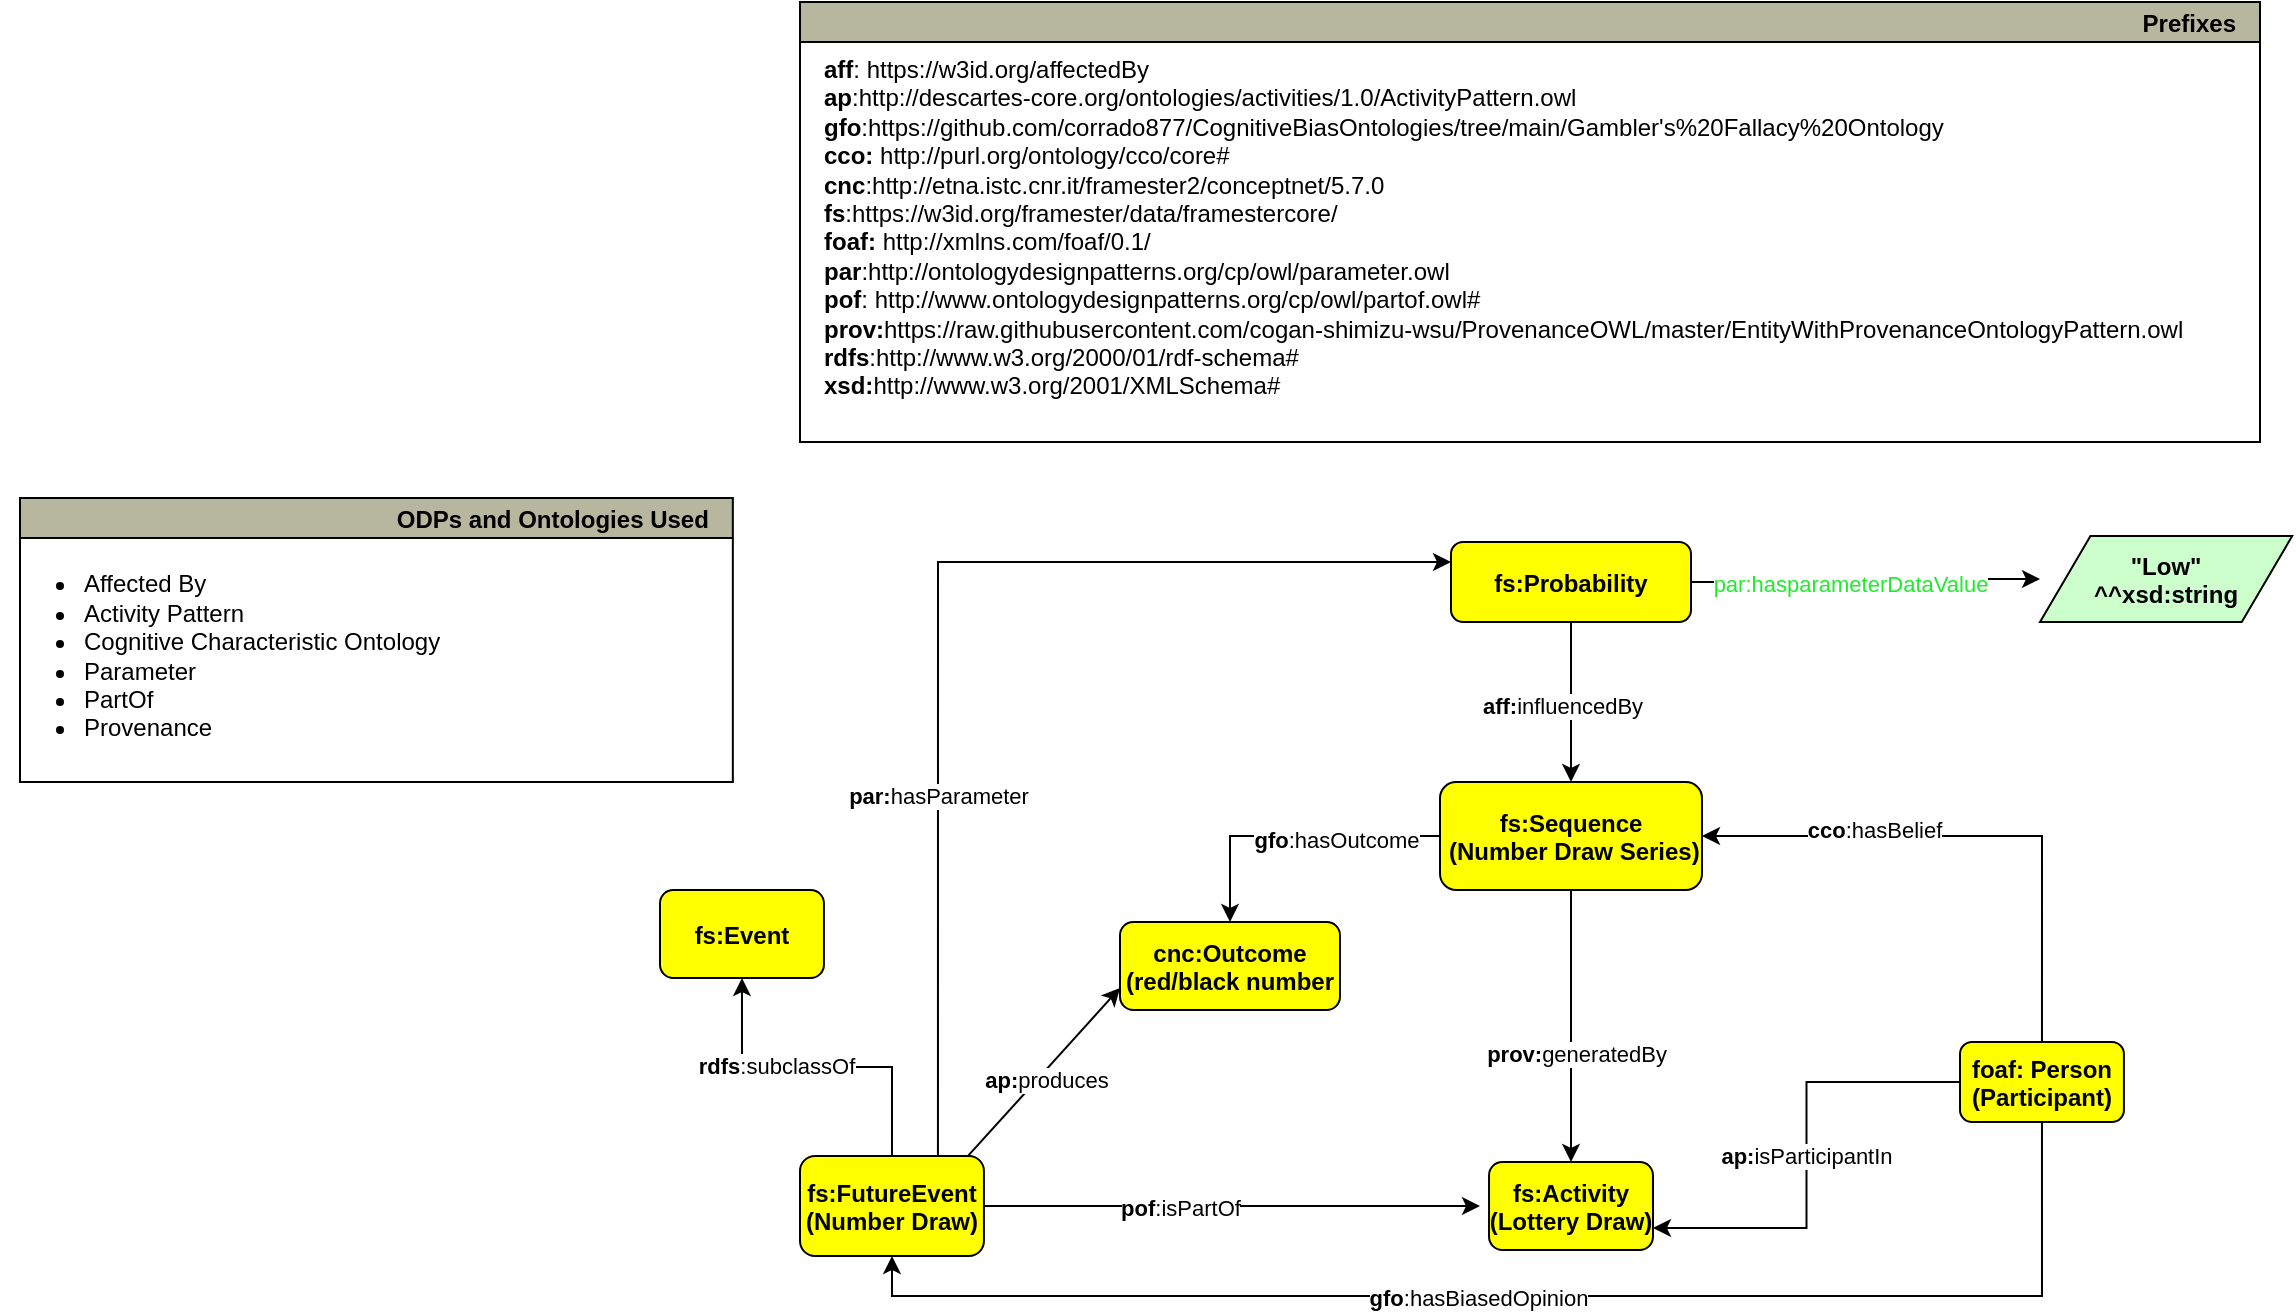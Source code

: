 <mxfile version="23.1.4" type="device">
  <diagram id="oU7lBioK2oj68UVmJGeL" name="Page-1">
    <mxGraphModel dx="1877" dy="1738" grid="1" gridSize="10" guides="1" tooltips="1" connect="1" arrows="1" fold="1" page="1" pageScale="1" pageWidth="827" pageHeight="1169" math="0" shadow="0">
      <root>
        <mxCell id="0" />
        <mxCell id="1" parent="0" />
        <mxCell id="X6dG0_ZqyGWDh663tGR5-7" style="edgeStyle=orthogonalEdgeStyle;rounded=0;orthogonalLoop=1;jettySize=auto;html=1;exitX=0;exitY=0.5;exitDx=0;exitDy=0;entryX=1;entryY=0.75;entryDx=0;entryDy=0;" parent="1" source="X6dG0_ZqyGWDh663tGR5-1" target="X6dG0_ZqyGWDh663tGR5-6" edge="1">
          <mxGeometry relative="1" as="geometry" />
        </mxCell>
        <mxCell id="X6dG0_ZqyGWDh663tGR5-11" value="&lt;b&gt;ap:&lt;/b&gt;isParticipantIn" style="edgeLabel;html=1;align=center;verticalAlign=middle;resizable=0;points=[];" parent="X6dG0_ZqyGWDh663tGR5-7" vertex="1" connectable="0">
          <mxGeometry x="0.004" y="-1" relative="1" as="geometry">
            <mxPoint as="offset" />
          </mxGeometry>
        </mxCell>
        <mxCell id="SumdyEbCF_zN64hNGDhB-1" style="edgeStyle=orthogonalEdgeStyle;rounded=0;orthogonalLoop=1;jettySize=auto;html=1;exitX=0.5;exitY=0;exitDx=0;exitDy=0;entryX=1;entryY=0.5;entryDx=0;entryDy=0;" parent="1" source="X6dG0_ZqyGWDh663tGR5-1" target="X6dG0_ZqyGWDh663tGR5-3" edge="1">
          <mxGeometry relative="1" as="geometry" />
        </mxCell>
        <mxCell id="SumdyEbCF_zN64hNGDhB-2" value="&lt;b&gt;cco&lt;/b&gt;:hasBelief" style="edgeLabel;html=1;align=center;verticalAlign=middle;resizable=0;points=[];" parent="SumdyEbCF_zN64hNGDhB-1" vertex="1" connectable="0">
          <mxGeometry x="0.374" y="-3" relative="1" as="geometry">
            <mxPoint as="offset" />
          </mxGeometry>
        </mxCell>
        <mxCell id="9v7G8ajr_uuF-SMIUNUw-16" style="edgeStyle=orthogonalEdgeStyle;rounded=0;orthogonalLoop=1;jettySize=auto;html=1;exitX=0.5;exitY=1;exitDx=0;exitDy=0;entryX=0.5;entryY=1;entryDx=0;entryDy=0;" parent="1" source="X6dG0_ZqyGWDh663tGR5-1" target="X6dG0_ZqyGWDh663tGR5-5" edge="1">
          <mxGeometry relative="1" as="geometry" />
        </mxCell>
        <mxCell id="9v7G8ajr_uuF-SMIUNUw-17" value="Text" style="edgeLabel;html=1;align=center;verticalAlign=middle;resizable=0;points=[];" parent="9v7G8ajr_uuF-SMIUNUw-16" vertex="1" connectable="0">
          <mxGeometry x="0.088" y="1" relative="1" as="geometry">
            <mxPoint as="offset" />
          </mxGeometry>
        </mxCell>
        <mxCell id="9v7G8ajr_uuF-SMIUNUw-18" value="&lt;b&gt;gfo&lt;/b&gt;:hasBiasedOpinion" style="edgeLabel;html=1;align=center;verticalAlign=middle;resizable=0;points=[];" parent="9v7G8ajr_uuF-SMIUNUw-16" vertex="1" connectable="0">
          <mxGeometry x="0.084" y="1" relative="1" as="geometry">
            <mxPoint as="offset" />
          </mxGeometry>
        </mxCell>
        <mxCell id="X6dG0_ZqyGWDh663tGR5-1" value="foaf: Person&#xa;(Participant)" style="graphMlID=n4;shape=rect;rounded=1;arcsize=30;fillColor=#ffff00;strokeColor=#000000;strokeWidth=1.0;fontStyle=1" parent="1" vertex="1">
          <mxGeometry x="640" y="260" width="81.97" height="40" as="geometry" />
        </mxCell>
        <mxCell id="X6dG0_ZqyGWDh663tGR5-2" value="fs:Event" style="graphMlID=n4;shape=rect;rounded=1;arcsize=30;fillColor=#ffff00;strokeColor=#000000;strokeWidth=1.0;fontStyle=1" parent="1" vertex="1">
          <mxGeometry x="-10.0" y="184" width="81.968" height="44" as="geometry" />
        </mxCell>
        <mxCell id="X6dG0_ZqyGWDh663tGR5-12" style="edgeStyle=orthogonalEdgeStyle;rounded=0;orthogonalLoop=1;jettySize=auto;html=1;exitX=0.5;exitY=1;exitDx=0;exitDy=0;" parent="1" source="X6dG0_ZqyGWDh663tGR5-3" target="X6dG0_ZqyGWDh663tGR5-6" edge="1">
          <mxGeometry relative="1" as="geometry" />
        </mxCell>
        <mxCell id="X6dG0_ZqyGWDh663tGR5-13" value="&lt;b&gt;prov:&lt;/b&gt;generatedBy" style="edgeLabel;html=1;align=center;verticalAlign=middle;resizable=0;points=[];" parent="X6dG0_ZqyGWDh663tGR5-12" vertex="1" connectable="0">
          <mxGeometry x="0.2" y="2" relative="1" as="geometry">
            <mxPoint as="offset" />
          </mxGeometry>
        </mxCell>
        <mxCell id="9v7G8ajr_uuF-SMIUNUw-23" style="edgeStyle=orthogonalEdgeStyle;rounded=0;orthogonalLoop=1;jettySize=auto;html=1;exitX=0;exitY=0.5;exitDx=0;exitDy=0;" parent="1" source="X6dG0_ZqyGWDh663tGR5-3" target="9v7G8ajr_uuF-SMIUNUw-22" edge="1">
          <mxGeometry relative="1" as="geometry" />
        </mxCell>
        <mxCell id="9v7G8ajr_uuF-SMIUNUw-24" value="&lt;b&gt;gfo&lt;/b&gt;:hasOutcome" style="edgeLabel;html=1;align=center;verticalAlign=middle;resizable=0;points=[];" parent="9v7G8ajr_uuF-SMIUNUw-23" vertex="1" connectable="0">
          <mxGeometry x="-0.296" y="2" relative="1" as="geometry">
            <mxPoint as="offset" />
          </mxGeometry>
        </mxCell>
        <mxCell id="X6dG0_ZqyGWDh663tGR5-3" value="fs:Sequence&#xa; (Number Draw Series)" style="graphMlID=n4;shape=rect;rounded=1;arcsize=30;fillColor=#ffff00;strokeColor=#000000;strokeWidth=1.0;fontStyle=1" parent="1" vertex="1">
          <mxGeometry x="380" y="130" width="131" height="54" as="geometry" />
        </mxCell>
        <mxCell id="SumdyEbCF_zN64hNGDhB-4" style="edgeStyle=orthogonalEdgeStyle;rounded=0;orthogonalLoop=1;jettySize=auto;html=1;exitX=0.5;exitY=0;exitDx=0;exitDy=0;entryX=0.5;entryY=1;entryDx=0;entryDy=0;" parent="1" source="X6dG0_ZqyGWDh663tGR5-5" target="X6dG0_ZqyGWDh663tGR5-2" edge="1">
          <mxGeometry relative="1" as="geometry" />
        </mxCell>
        <mxCell id="SumdyEbCF_zN64hNGDhB-5" value="&lt;b&gt;rdfs&lt;/b&gt;:subclassOf" style="edgeLabel;html=1;align=center;verticalAlign=middle;resizable=0;points=[];" parent="SumdyEbCF_zN64hNGDhB-4" vertex="1" connectable="0">
          <mxGeometry x="0.252" y="-1" relative="1" as="geometry">
            <mxPoint as="offset" />
          </mxGeometry>
        </mxCell>
        <mxCell id="9v7G8ajr_uuF-SMIUNUw-20" style="edgeStyle=orthogonalEdgeStyle;rounded=0;orthogonalLoop=1;jettySize=auto;html=1;exitX=0.75;exitY=0;exitDx=0;exitDy=0;entryX=0;entryY=0.25;entryDx=0;entryDy=0;" parent="1" source="X6dG0_ZqyGWDh663tGR5-5" target="SumdyEbCF_zN64hNGDhB-3" edge="1">
          <mxGeometry relative="1" as="geometry" />
        </mxCell>
        <mxCell id="9v7G8ajr_uuF-SMIUNUw-21" value="&lt;b style=&quot;border-color: var(--border-color);&quot;&gt;par:&lt;/b&gt;hasParameter" style="edgeLabel;html=1;align=center;verticalAlign=middle;resizable=0;points=[];" parent="9v7G8ajr_uuF-SMIUNUw-20" vertex="1" connectable="0">
          <mxGeometry x="-0.347" relative="1" as="geometry">
            <mxPoint as="offset" />
          </mxGeometry>
        </mxCell>
        <mxCell id="X6dG0_ZqyGWDh663tGR5-5" value="fs:FutureEvent&#xa;(Number Draw)" style="graphMlID=n4;shape=rect;rounded=1;arcsize=30;fillColor=#ffff00;strokeColor=#000000;strokeWidth=1.0;fontStyle=1" parent="1" vertex="1">
          <mxGeometry x="60" y="317" width="91.97" height="50" as="geometry" />
        </mxCell>
        <mxCell id="9v7G8ajr_uuF-SMIUNUw-4" style="edgeStyle=orthogonalEdgeStyle;rounded=0;orthogonalLoop=1;jettySize=auto;html=1;entryX=1;entryY=0.5;entryDx=0;entryDy=0;exitX=1;exitY=0.5;exitDx=0;exitDy=0;" parent="1" source="X6dG0_ZqyGWDh663tGR5-5" edge="1">
          <mxGeometry relative="1" as="geometry">
            <mxPoint x="400" y="342" as="targetPoint" />
            <mxPoint x="190" y="342" as="sourcePoint" />
          </mxGeometry>
        </mxCell>
        <mxCell id="9v7G8ajr_uuF-SMIUNUw-19" value="&lt;b&gt;pof&lt;/b&gt;:isPartOf" style="edgeLabel;html=1;align=center;verticalAlign=middle;resizable=0;points=[];" parent="9v7G8ajr_uuF-SMIUNUw-4" vertex="1" connectable="0">
          <mxGeometry x="-0.21" y="-1" relative="1" as="geometry">
            <mxPoint as="offset" />
          </mxGeometry>
        </mxCell>
        <mxCell id="X6dG0_ZqyGWDh663tGR5-6" value="fs:Activity&#xa;(Lottery Draw)" style="graphMlID=n4;shape=rect;rounded=1;arcsize=30;fillColor=#ffff00;strokeColor=#000000;strokeWidth=1.0;fontStyle=1" parent="1" vertex="1">
          <mxGeometry x="404.52" y="320" width="81.968" height="44" as="geometry" />
        </mxCell>
        <mxCell id="YfpaOd1gICdwj2RfuEC3-1" style="edgeStyle=orthogonalEdgeStyle;rounded=0;orthogonalLoop=1;jettySize=auto;html=1;exitX=0.5;exitY=1;exitDx=0;exitDy=0;" parent="1" source="SumdyEbCF_zN64hNGDhB-3" target="X6dG0_ZqyGWDh663tGR5-3" edge="1">
          <mxGeometry relative="1" as="geometry" />
        </mxCell>
        <mxCell id="YfpaOd1gICdwj2RfuEC3-2" value="&lt;b&gt;aff:&lt;/b&gt;influencedBy" style="edgeLabel;html=1;align=center;verticalAlign=middle;resizable=0;points=[];" parent="YfpaOd1gICdwj2RfuEC3-1" vertex="1" connectable="0">
          <mxGeometry x="0.05" y="-3" relative="1" as="geometry">
            <mxPoint x="-2" as="offset" />
          </mxGeometry>
        </mxCell>
        <mxCell id="TsAKVSYgy9pjKIJBanpu-1" style="edgeStyle=orthogonalEdgeStyle;rounded=0;orthogonalLoop=1;jettySize=auto;html=1;" parent="1" source="SumdyEbCF_zN64hNGDhB-3" target="TsAKVSYgy9pjKIJBanpu-3" edge="1">
          <mxGeometry relative="1" as="geometry">
            <mxPoint x="550" y="50" as="targetPoint" />
          </mxGeometry>
        </mxCell>
        <mxCell id="TsAKVSYgy9pjKIJBanpu-2" value="&lt;font color=&quot;#1eeb2b&quot;&gt;par:hasparameterDataValue&lt;/font&gt;" style="edgeLabel;html=1;align=center;verticalAlign=middle;resizable=0;points=[];" parent="TsAKVSYgy9pjKIJBanpu-1" vertex="1" connectable="0">
          <mxGeometry x="0.23" y="4" relative="1" as="geometry">
            <mxPoint x="-27" y="6" as="offset" />
          </mxGeometry>
        </mxCell>
        <mxCell id="SumdyEbCF_zN64hNGDhB-3" value="fs:Probability" style="graphMlID=n4;shape=rect;rounded=1;arcsize=30;fillColor=#ffff00;strokeColor=#000000;strokeWidth=1.0;fontStyle=1" parent="1" vertex="1">
          <mxGeometry x="385.5" y="10" width="120" height="40" as="geometry" />
        </mxCell>
        <mxCell id="TsAKVSYgy9pjKIJBanpu-3" value="&quot;Low&quot;&#xa;^^xsd:string" style="graphMlID=n6;shape=parallelogram;fillColor=#ccffcc;strokeColor=#000000;strokeWidth=1.0;fontStyle=1" parent="1" vertex="1">
          <mxGeometry x="680.003" y="7" width="126.095" height="43" as="geometry" />
        </mxCell>
        <mxCell id="DcR2EK71TW1_98MgDz5n-1" value="Prefixes" style="graphMlID=n0;shape=swimlane;startSize=20;fillColor=#b7b69e;strokeColor=#000000;strokeWidth=1.0;align=right;spacingRight=10;fontStyle=1" parent="1" vertex="1">
          <mxGeometry x="60" y="-260" width="730" height="220" as="geometry">
            <mxRectangle x="-550" y="110" width="100" height="30" as="alternateBounds" />
          </mxGeometry>
        </mxCell>
        <UserObject label="&lt;b style=&quot;border-color: var(--border-color);&quot;&gt;aff&lt;/b&gt;:&amp;nbsp;https://w3id.org/affectedBy&lt;br&gt;&lt;b&gt;ap&lt;/b&gt;:http://descartes-core.org/ontologies/activities/1.0/ActivityPattern.owl&amp;nbsp;&lt;br&gt;&lt;b&gt;gfo&lt;/b&gt;:https://github.com/corrado877/CognitiveBiasOntologies/tree/main/Gambler&#39;s%20Fallacy%20Ontology&lt;br&gt;&lt;b style=&quot;border-color: var(--border-color);&quot;&gt;cco:&amp;nbsp;&lt;/b&gt;http://purl.org/ontology/cco/core#&lt;br&gt;&lt;b&gt;cnc&lt;/b&gt;:http://etna.istc.cnr.it/framester2/conceptnet/5.7.0&lt;br&gt;&lt;b&gt;fs&lt;/b&gt;:https://w3id.org/framester/data/framestercore/&lt;br&gt;&lt;b style=&quot;border-color: var(--border-color);&quot;&gt;foaf:&amp;nbsp;&lt;/b&gt;&lt;span style=&quot;border-color: var(--border-color); background-color: initial;&quot;&gt;http://xmlns.com/foaf/0.1/&lt;br&gt;&lt;b&gt;par&lt;/b&gt;:http://ontologydesignpatterns.org/cp/owl/parameter.owl&lt;br&gt;&lt;/span&gt;&lt;b style=&quot;border-color: var(--border-color);&quot;&gt;pof&lt;/b&gt;:&amp;nbsp;&lt;span style=&quot;border-color: var(--border-color); background-color: initial;&quot;&gt;http://www.ontologydesignpatterns.org/cp/owl/partof.owl#&lt;br&gt;&lt;/span&gt;&lt;b&gt;prov:&lt;/b&gt;https://raw.githubusercontent.com/cogan-shimizu-wsu/ProvenanceOWL/master/EntityWithProvenanceOntologyPattern.owl&lt;br&gt;&lt;b&gt;rdfs&lt;/b&gt;:http://www.w3.org/2000/01/rdf-schema#&lt;br&gt;&lt;b style=&quot;border-color: var(--border-color);&quot;&gt;xsd:&lt;/b&gt;&lt;span style=&quot;border-color: var(--border-color); background-color: initial;&quot;&gt;http://www.w3.org/2001/XMLSchema#&lt;/span&gt;" link="http://www.w3.org/2000/01/rdf-schema#" id="j3H0xUcFlWFZ-JWSaFpQ-1">
          <mxCell style="text;whiteSpace=wrap;html=1;" parent="DcR2EK71TW1_98MgDz5n-1" vertex="1">
            <mxGeometry x="10" y="20" width="690" height="180" as="geometry" />
          </mxCell>
        </UserObject>
        <mxCell id="I9f-uaQK-Aq1dQhWgUXI-5" value="ODPs and Ontologies Used" style="graphMlID=n0;shape=swimlane;startSize=20;fillColor=#b7b69e;strokeColor=#000000;strokeWidth=1.0;align=right;spacingRight=10;fontStyle=1" parent="1" vertex="1">
          <mxGeometry x="-330" y="-12" width="356.42" height="142" as="geometry" />
        </mxCell>
        <mxCell id="I9f-uaQK-Aq1dQhWgUXI-9" value="&lt;ul&gt;&lt;li&gt;Affected By&lt;/li&gt;&lt;li&gt;Activity Pattern&lt;/li&gt;&lt;li style=&quot;border-color: var(--border-color);&quot;&gt;Cognitive Characteristic Ontology&lt;/li&gt;&lt;li&gt;Parameter&lt;/li&gt;&lt;li&gt;PartOf&lt;/li&gt;&lt;li&gt;Provenance&lt;/li&gt;&lt;/ul&gt;" style="text;html=1;strokeColor=none;fillColor=none;align=left;verticalAlign=middle;whiteSpace=wrap;rounded=0;" parent="I9f-uaQK-Aq1dQhWgUXI-5" vertex="1">
          <mxGeometry x="-10" y="8" width="270" height="142" as="geometry" />
        </mxCell>
        <mxCell id="9v7G8ajr_uuF-SMIUNUw-2" value="" style="endArrow=classic;html=1;rounded=0;exitX=0.911;exitY=0.004;exitDx=0;exitDy=0;exitPerimeter=0;entryX=0;entryY=0.75;entryDx=0;entryDy=0;" parent="1" source="X6dG0_ZqyGWDh663tGR5-5" target="9v7G8ajr_uuF-SMIUNUw-22" edge="1">
          <mxGeometry width="50" height="50" relative="1" as="geometry">
            <mxPoint x="160" y="320" as="sourcePoint" />
            <mxPoint x="280" y="210" as="targetPoint" />
            <Array as="points" />
          </mxGeometry>
        </mxCell>
        <mxCell id="9v7G8ajr_uuF-SMIUNUw-3" value="&lt;b&gt;ap:&lt;/b&gt;produces" style="edgeLabel;html=1;align=center;verticalAlign=middle;resizable=0;points=[];" parent="9v7G8ajr_uuF-SMIUNUw-2" vertex="1" connectable="0">
          <mxGeometry x="-0.046" y="-2" relative="1" as="geometry">
            <mxPoint x="1" as="offset" />
          </mxGeometry>
        </mxCell>
        <mxCell id="9v7G8ajr_uuF-SMIUNUw-22" value="cnc:Outcome&#xa;(red/black number" style="graphMlID=n4;shape=rect;rounded=1;arcsize=30;fillColor=#ffff00;strokeColor=#000000;strokeWidth=1.0;fontStyle=1" parent="1" vertex="1">
          <mxGeometry x="220" y="200" width="110" height="44" as="geometry" />
        </mxCell>
      </root>
    </mxGraphModel>
  </diagram>
</mxfile>
